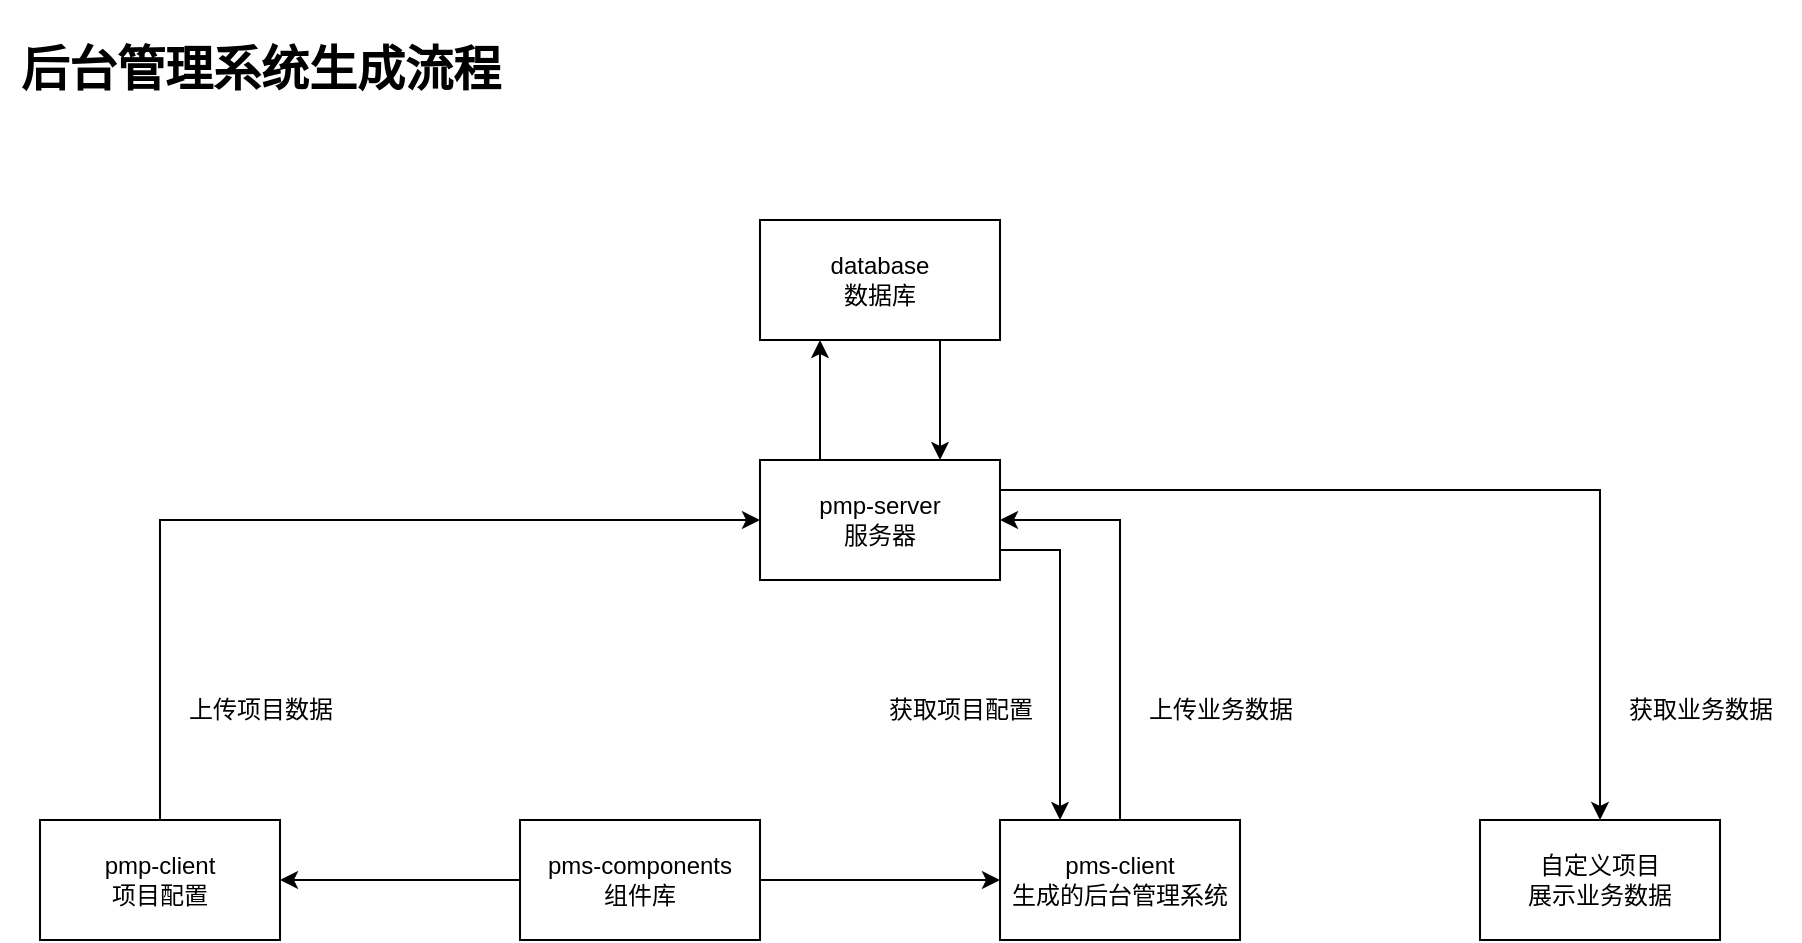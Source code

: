 <mxfile version="28.2.5">
  <diagram name="第 1 页" id="D38Ty01VPUGawlLg7D0x">
    <mxGraphModel dx="1186" dy="660" grid="1" gridSize="10" guides="1" tooltips="1" connect="1" arrows="1" fold="1" page="1" pageScale="1" pageWidth="827" pageHeight="1169" math="0" shadow="0">
      <root>
        <mxCell id="0" />
        <mxCell id="1" parent="0" />
        <mxCell id="VMEvpApzLM15RzmqGSL5-12" style="edgeStyle=orthogonalEdgeStyle;rounded=0;orthogonalLoop=1;jettySize=auto;html=1;entryX=0.25;entryY=1;entryDx=0;entryDy=0;exitX=0.25;exitY=0;exitDx=0;exitDy=0;" edge="1" parent="1" source="VMEvpApzLM15RzmqGSL5-1" target="VMEvpApzLM15RzmqGSL5-11">
          <mxGeometry relative="1" as="geometry" />
        </mxCell>
        <mxCell id="VMEvpApzLM15RzmqGSL5-21" style="edgeStyle=orthogonalEdgeStyle;rounded=0;orthogonalLoop=1;jettySize=auto;html=1;entryX=0.5;entryY=0;entryDx=0;entryDy=0;exitX=1;exitY=0.25;exitDx=0;exitDy=0;" edge="1" parent="1" source="VMEvpApzLM15RzmqGSL5-1" target="VMEvpApzLM15RzmqGSL5-16">
          <mxGeometry relative="1" as="geometry" />
        </mxCell>
        <mxCell id="VMEvpApzLM15RzmqGSL5-25" style="edgeStyle=orthogonalEdgeStyle;rounded=0;orthogonalLoop=1;jettySize=auto;html=1;entryX=0.25;entryY=0;entryDx=0;entryDy=0;exitX=1;exitY=0.75;exitDx=0;exitDy=0;" edge="1" parent="1" source="VMEvpApzLM15RzmqGSL5-1" target="VMEvpApzLM15RzmqGSL5-2">
          <mxGeometry relative="1" as="geometry" />
        </mxCell>
        <mxCell id="VMEvpApzLM15RzmqGSL5-1" value="pmp-server&lt;div&gt;服务器&lt;/div&gt;" style="whiteSpace=wrap;html=1;" vertex="1" parent="1">
          <mxGeometry x="440" y="360" width="120" height="60" as="geometry" />
        </mxCell>
        <mxCell id="VMEvpApzLM15RzmqGSL5-26" style="edgeStyle=orthogonalEdgeStyle;rounded=0;orthogonalLoop=1;jettySize=auto;html=1;entryX=1;entryY=0.5;entryDx=0;entryDy=0;exitX=0.5;exitY=0;exitDx=0;exitDy=0;" edge="1" parent="1" source="VMEvpApzLM15RzmqGSL5-2" target="VMEvpApzLM15RzmqGSL5-1">
          <mxGeometry relative="1" as="geometry" />
        </mxCell>
        <mxCell id="VMEvpApzLM15RzmqGSL5-2" value="pms-client&lt;div&gt;生成的后台管理系统&lt;/div&gt;" style="whiteSpace=wrap;html=1;" vertex="1" parent="1">
          <mxGeometry x="560" y="540" width="120" height="60" as="geometry" />
        </mxCell>
        <mxCell id="VMEvpApzLM15RzmqGSL5-7" style="edgeStyle=orthogonalEdgeStyle;rounded=0;orthogonalLoop=1;jettySize=auto;html=1;entryX=1;entryY=0.5;entryDx=0;entryDy=0;" edge="1" parent="1" source="VMEvpApzLM15RzmqGSL5-3" target="VMEvpApzLM15RzmqGSL5-4">
          <mxGeometry relative="1" as="geometry" />
        </mxCell>
        <mxCell id="VMEvpApzLM15RzmqGSL5-8" style="edgeStyle=orthogonalEdgeStyle;rounded=0;orthogonalLoop=1;jettySize=auto;html=1;entryX=0;entryY=0.5;entryDx=0;entryDy=0;" edge="1" parent="1" source="VMEvpApzLM15RzmqGSL5-3" target="VMEvpApzLM15RzmqGSL5-2">
          <mxGeometry relative="1" as="geometry" />
        </mxCell>
        <mxCell id="VMEvpApzLM15RzmqGSL5-3" value="pms&lt;span style=&quot;background-color: transparent; color: light-dark(rgb(0, 0, 0), rgb(255, 255, 255));&quot;&gt;-components&lt;br&gt;组件库&lt;/span&gt;" style="whiteSpace=wrap;html=1;" vertex="1" parent="1">
          <mxGeometry x="320" y="540" width="120" height="60" as="geometry" />
        </mxCell>
        <mxCell id="VMEvpApzLM15RzmqGSL5-15" style="edgeStyle=orthogonalEdgeStyle;rounded=0;orthogonalLoop=1;jettySize=auto;html=1;entryX=0;entryY=0.5;entryDx=0;entryDy=0;exitX=0.5;exitY=0;exitDx=0;exitDy=0;" edge="1" parent="1" source="VMEvpApzLM15RzmqGSL5-4" target="VMEvpApzLM15RzmqGSL5-1">
          <mxGeometry relative="1" as="geometry" />
        </mxCell>
        <mxCell id="VMEvpApzLM15RzmqGSL5-4" value="pmp-client&lt;br&gt;项目配置" style="whiteSpace=wrap;html=1;" vertex="1" parent="1">
          <mxGeometry x="80" y="540" width="120" height="60" as="geometry" />
        </mxCell>
        <mxCell id="VMEvpApzLM15RzmqGSL5-5" value="&lt;h1&gt;&lt;b&gt;后台管理系统生成流程&lt;/b&gt;&lt;/h1&gt;" style="text;html=1;align=center;verticalAlign=middle;resizable=0;points=[];autosize=1;strokeColor=none;fillColor=none;" vertex="1" parent="1">
          <mxGeometry x="60" y="130" width="260" height="70" as="geometry" />
        </mxCell>
        <mxCell id="VMEvpApzLM15RzmqGSL5-11" value="database&lt;div&gt;数据库&lt;/div&gt;" style="whiteSpace=wrap;html=1;" vertex="1" parent="1">
          <mxGeometry x="440" y="240" width="120" height="60" as="geometry" />
        </mxCell>
        <mxCell id="VMEvpApzLM15RzmqGSL5-13" style="edgeStyle=orthogonalEdgeStyle;rounded=0;orthogonalLoop=1;jettySize=auto;html=1;entryX=0.75;entryY=0;entryDx=0;entryDy=0;exitX=0.75;exitY=1;exitDx=0;exitDy=0;" edge="1" parent="1" source="VMEvpApzLM15RzmqGSL5-11" target="VMEvpApzLM15RzmqGSL5-1">
          <mxGeometry relative="1" as="geometry">
            <mxPoint x="400" y="310" as="sourcePoint" />
          </mxGeometry>
        </mxCell>
        <mxCell id="VMEvpApzLM15RzmqGSL5-16" value="自定义项目&lt;div&gt;展示业务数据&lt;/div&gt;" style="whiteSpace=wrap;html=1;" vertex="1" parent="1">
          <mxGeometry x="800" y="540" width="120" height="60" as="geometry" />
        </mxCell>
        <mxCell id="VMEvpApzLM15RzmqGSL5-18" value="上传项目数据" style="text;html=1;align=center;verticalAlign=middle;resizable=0;points=[];autosize=1;strokeColor=none;fillColor=none;" vertex="1" parent="1">
          <mxGeometry x="140" y="470" width="100" height="30" as="geometry" />
        </mxCell>
        <mxCell id="VMEvpApzLM15RzmqGSL5-23" value="获取项目配置" style="text;html=1;align=center;verticalAlign=middle;resizable=0;points=[];autosize=1;strokeColor=none;fillColor=none;" vertex="1" parent="1">
          <mxGeometry x="490" y="470" width="100" height="30" as="geometry" />
        </mxCell>
        <mxCell id="VMEvpApzLM15RzmqGSL5-24" value="上传业务数据" style="text;html=1;align=center;verticalAlign=middle;resizable=0;points=[];autosize=1;strokeColor=none;fillColor=none;" vertex="1" parent="1">
          <mxGeometry x="620" y="470" width="100" height="30" as="geometry" />
        </mxCell>
        <mxCell id="VMEvpApzLM15RzmqGSL5-27" value="获取业务数据" style="text;html=1;align=center;verticalAlign=middle;resizable=0;points=[];autosize=1;strokeColor=none;fillColor=none;" vertex="1" parent="1">
          <mxGeometry x="860" y="470" width="100" height="30" as="geometry" />
        </mxCell>
      </root>
    </mxGraphModel>
  </diagram>
</mxfile>
